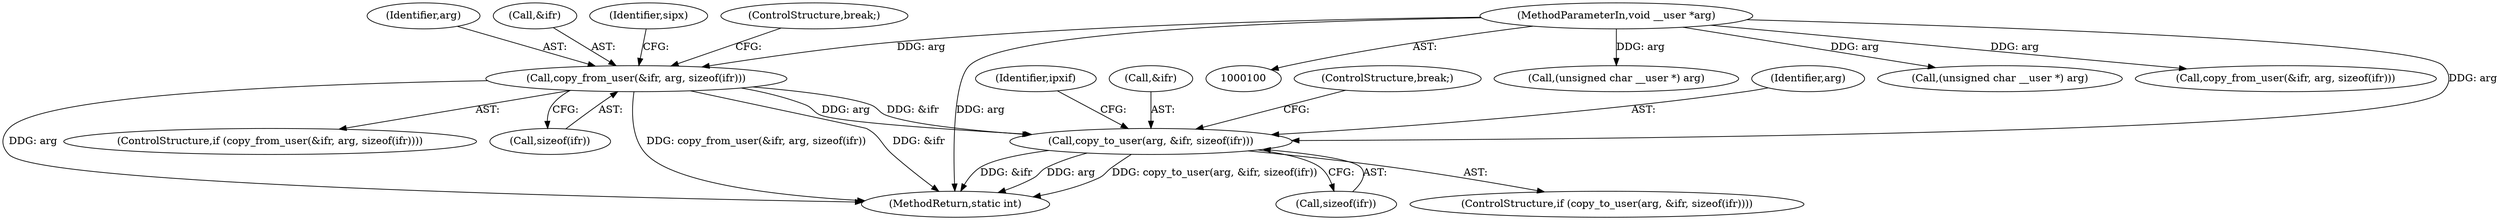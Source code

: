 digraph "0_linux_ee0d8d8482345ff97a75a7d747efc309f13b0d80@API" {
"1000217" [label="(Call,copy_from_user(&ifr, arg, sizeof(ifr)))"];
"1000102" [label="(MethodParameterIn,void __user *arg)"];
"1000292" [label="(Call,copy_to_user(arg, &ifr, sizeof(ifr)))"];
"1000332" [label="(Call,(unsigned char __user *) arg)"];
"1000217" [label="(Call,copy_from_user(&ifr, arg, sizeof(ifr)))"];
"1000300" [label="(Identifier,ipxif)"];
"1000221" [label="(Call,sizeof(ifr))"];
"1000344" [label="(MethodReturn,static int)"];
"1000313" [label="(Call,(unsigned char __user *) arg)"];
"1000296" [label="(Call,sizeof(ifr))"];
"1000223" [label="(ControlStructure,break;)"];
"1000220" [label="(Identifier,arg)"];
"1000294" [label="(Call,&ifr)"];
"1000298" [label="(ControlStructure,break;)"];
"1000216" [label="(ControlStructure,if (copy_from_user(&ifr, arg, sizeof(ifr))))"];
"1000292" [label="(Call,copy_to_user(arg, &ifr, sizeof(ifr)))"];
"1000218" [label="(Call,&ifr)"];
"1000225" [label="(Identifier,sipx)"];
"1000102" [label="(MethodParameterIn,void __user *arg)"];
"1000291" [label="(ControlStructure,if (copy_to_user(arg, &ifr, sizeof(ifr))))"];
"1000123" [label="(Call,copy_from_user(&ifr, arg, sizeof(ifr)))"];
"1000293" [label="(Identifier,arg)"];
"1000217" -> "1000216"  [label="AST: "];
"1000217" -> "1000221"  [label="CFG: "];
"1000218" -> "1000217"  [label="AST: "];
"1000220" -> "1000217"  [label="AST: "];
"1000221" -> "1000217"  [label="AST: "];
"1000223" -> "1000217"  [label="CFG: "];
"1000225" -> "1000217"  [label="CFG: "];
"1000217" -> "1000344"  [label="DDG: copy_from_user(&ifr, arg, sizeof(ifr))"];
"1000217" -> "1000344"  [label="DDG: &ifr"];
"1000217" -> "1000344"  [label="DDG: arg"];
"1000102" -> "1000217"  [label="DDG: arg"];
"1000217" -> "1000292"  [label="DDG: arg"];
"1000217" -> "1000292"  [label="DDG: &ifr"];
"1000102" -> "1000100"  [label="AST: "];
"1000102" -> "1000344"  [label="DDG: arg"];
"1000102" -> "1000123"  [label="DDG: arg"];
"1000102" -> "1000292"  [label="DDG: arg"];
"1000102" -> "1000313"  [label="DDG: arg"];
"1000102" -> "1000332"  [label="DDG: arg"];
"1000292" -> "1000291"  [label="AST: "];
"1000292" -> "1000296"  [label="CFG: "];
"1000293" -> "1000292"  [label="AST: "];
"1000294" -> "1000292"  [label="AST: "];
"1000296" -> "1000292"  [label="AST: "];
"1000298" -> "1000292"  [label="CFG: "];
"1000300" -> "1000292"  [label="CFG: "];
"1000292" -> "1000344"  [label="DDG: copy_to_user(arg, &ifr, sizeof(ifr))"];
"1000292" -> "1000344"  [label="DDG: &ifr"];
"1000292" -> "1000344"  [label="DDG: arg"];
}
